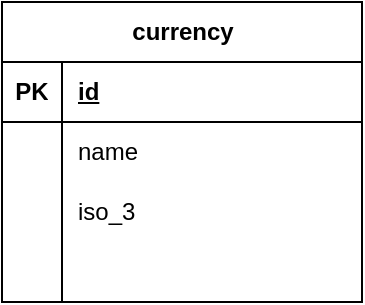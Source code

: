 <mxfile version="22.0.8" type="github">
  <diagram name="Page-1" id="tcNlGiSoPxWkHCK1hjD1">
    <mxGraphModel dx="1382" dy="823" grid="1" gridSize="10" guides="1" tooltips="1" connect="1" arrows="1" fold="1" page="1" pageScale="1" pageWidth="850" pageHeight="1100" math="0" shadow="0">
      <root>
        <mxCell id="0" />
        <mxCell id="1" parent="0" />
        <mxCell id="HtCpxdfpBeg1VEcw0R8q-1" value="currency" style="shape=table;startSize=30;container=1;collapsible=1;childLayout=tableLayout;fixedRows=1;rowLines=0;fontStyle=1;align=center;resizeLast=1;html=1;" vertex="1" parent="1">
          <mxGeometry x="140" y="170" width="180" height="150" as="geometry">
            <mxRectangle x="140" y="170" width="90" height="30" as="alternateBounds" />
          </mxGeometry>
        </mxCell>
        <mxCell id="HtCpxdfpBeg1VEcw0R8q-2" value="" style="shape=tableRow;horizontal=0;startSize=0;swimlaneHead=0;swimlaneBody=0;fillColor=none;collapsible=0;dropTarget=0;points=[[0,0.5],[1,0.5]];portConstraint=eastwest;top=0;left=0;right=0;bottom=1;" vertex="1" parent="HtCpxdfpBeg1VEcw0R8q-1">
          <mxGeometry y="30" width="180" height="30" as="geometry" />
        </mxCell>
        <mxCell id="HtCpxdfpBeg1VEcw0R8q-3" value="PK" style="shape=partialRectangle;connectable=0;fillColor=none;top=0;left=0;bottom=0;right=0;fontStyle=1;overflow=hidden;whiteSpace=wrap;html=1;" vertex="1" parent="HtCpxdfpBeg1VEcw0R8q-2">
          <mxGeometry width="30" height="30" as="geometry">
            <mxRectangle width="30" height="30" as="alternateBounds" />
          </mxGeometry>
        </mxCell>
        <mxCell id="HtCpxdfpBeg1VEcw0R8q-4" value="id" style="shape=partialRectangle;connectable=0;fillColor=none;top=0;left=0;bottom=0;right=0;align=left;spacingLeft=6;fontStyle=5;overflow=hidden;whiteSpace=wrap;html=1;" vertex="1" parent="HtCpxdfpBeg1VEcw0R8q-2">
          <mxGeometry x="30" width="150" height="30" as="geometry">
            <mxRectangle width="150" height="30" as="alternateBounds" />
          </mxGeometry>
        </mxCell>
        <mxCell id="HtCpxdfpBeg1VEcw0R8q-5" value="" style="shape=tableRow;horizontal=0;startSize=0;swimlaneHead=0;swimlaneBody=0;fillColor=none;collapsible=0;dropTarget=0;points=[[0,0.5],[1,0.5]];portConstraint=eastwest;top=0;left=0;right=0;bottom=0;" vertex="1" parent="HtCpxdfpBeg1VEcw0R8q-1">
          <mxGeometry y="60" width="180" height="30" as="geometry" />
        </mxCell>
        <mxCell id="HtCpxdfpBeg1VEcw0R8q-6" value="" style="shape=partialRectangle;connectable=0;fillColor=none;top=0;left=0;bottom=0;right=0;editable=1;overflow=hidden;whiteSpace=wrap;html=1;" vertex="1" parent="HtCpxdfpBeg1VEcw0R8q-5">
          <mxGeometry width="30" height="30" as="geometry">
            <mxRectangle width="30" height="30" as="alternateBounds" />
          </mxGeometry>
        </mxCell>
        <mxCell id="HtCpxdfpBeg1VEcw0R8q-7" value="name" style="shape=partialRectangle;connectable=0;fillColor=none;top=0;left=0;bottom=0;right=0;align=left;spacingLeft=6;overflow=hidden;whiteSpace=wrap;html=1;" vertex="1" parent="HtCpxdfpBeg1VEcw0R8q-5">
          <mxGeometry x="30" width="150" height="30" as="geometry">
            <mxRectangle width="150" height="30" as="alternateBounds" />
          </mxGeometry>
        </mxCell>
        <mxCell id="HtCpxdfpBeg1VEcw0R8q-8" value="" style="shape=tableRow;horizontal=0;startSize=0;swimlaneHead=0;swimlaneBody=0;fillColor=none;collapsible=0;dropTarget=0;points=[[0,0.5],[1,0.5]];portConstraint=eastwest;top=0;left=0;right=0;bottom=0;" vertex="1" parent="HtCpxdfpBeg1VEcw0R8q-1">
          <mxGeometry y="90" width="180" height="30" as="geometry" />
        </mxCell>
        <mxCell id="HtCpxdfpBeg1VEcw0R8q-9" value="" style="shape=partialRectangle;connectable=0;fillColor=none;top=0;left=0;bottom=0;right=0;editable=1;overflow=hidden;whiteSpace=wrap;html=1;" vertex="1" parent="HtCpxdfpBeg1VEcw0R8q-8">
          <mxGeometry width="30" height="30" as="geometry">
            <mxRectangle width="30" height="30" as="alternateBounds" />
          </mxGeometry>
        </mxCell>
        <mxCell id="HtCpxdfpBeg1VEcw0R8q-10" value="iso_3" style="shape=partialRectangle;connectable=0;fillColor=none;top=0;left=0;bottom=0;right=0;align=left;spacingLeft=6;overflow=hidden;whiteSpace=wrap;html=1;" vertex="1" parent="HtCpxdfpBeg1VEcw0R8q-8">
          <mxGeometry x="30" width="150" height="30" as="geometry">
            <mxRectangle width="150" height="30" as="alternateBounds" />
          </mxGeometry>
        </mxCell>
        <mxCell id="HtCpxdfpBeg1VEcw0R8q-11" value="" style="shape=tableRow;horizontal=0;startSize=0;swimlaneHead=0;swimlaneBody=0;fillColor=none;collapsible=0;dropTarget=0;points=[[0,0.5],[1,0.5]];portConstraint=eastwest;top=0;left=0;right=0;bottom=0;" vertex="1" parent="HtCpxdfpBeg1VEcw0R8q-1">
          <mxGeometry y="120" width="180" height="30" as="geometry" />
        </mxCell>
        <mxCell id="HtCpxdfpBeg1VEcw0R8q-12" value="" style="shape=partialRectangle;connectable=0;fillColor=none;top=0;left=0;bottom=0;right=0;editable=1;overflow=hidden;whiteSpace=wrap;html=1;" vertex="1" parent="HtCpxdfpBeg1VEcw0R8q-11">
          <mxGeometry width="30" height="30" as="geometry">
            <mxRectangle width="30" height="30" as="alternateBounds" />
          </mxGeometry>
        </mxCell>
        <mxCell id="HtCpxdfpBeg1VEcw0R8q-13" value="" style="shape=partialRectangle;connectable=0;fillColor=none;top=0;left=0;bottom=0;right=0;align=left;spacingLeft=6;overflow=hidden;whiteSpace=wrap;html=1;" vertex="1" parent="HtCpxdfpBeg1VEcw0R8q-11">
          <mxGeometry x="30" width="150" height="30" as="geometry">
            <mxRectangle width="150" height="30" as="alternateBounds" />
          </mxGeometry>
        </mxCell>
      </root>
    </mxGraphModel>
  </diagram>
</mxfile>

